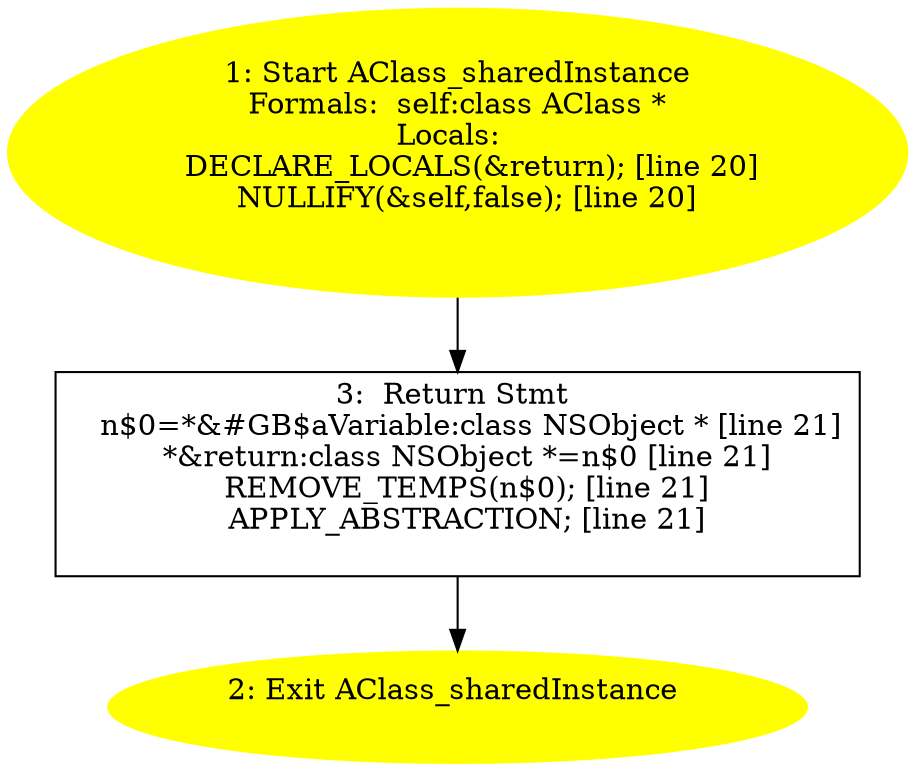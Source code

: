 digraph iCFG {
3 [label="3:  Return Stmt \n   n$0=*&#GB$aVariable:class NSObject * [line 21]\n  *&return:class NSObject *=n$0 [line 21]\n  REMOVE_TEMPS(n$0); [line 21]\n  APPLY_ABSTRACTION; [line 21]\n " shape="box"]
	

	 3 -> 2 ;
2 [label="2: Exit AClass_sharedInstance \n  " color=yellow style=filled]
	

1 [label="1: Start AClass_sharedInstance\nFormals:  self:class AClass *\nLocals:  \n   DECLARE_LOCALS(&return); [line 20]\n  NULLIFY(&self,false); [line 20]\n " color=yellow style=filled]
	

	 1 -> 3 ;
}
